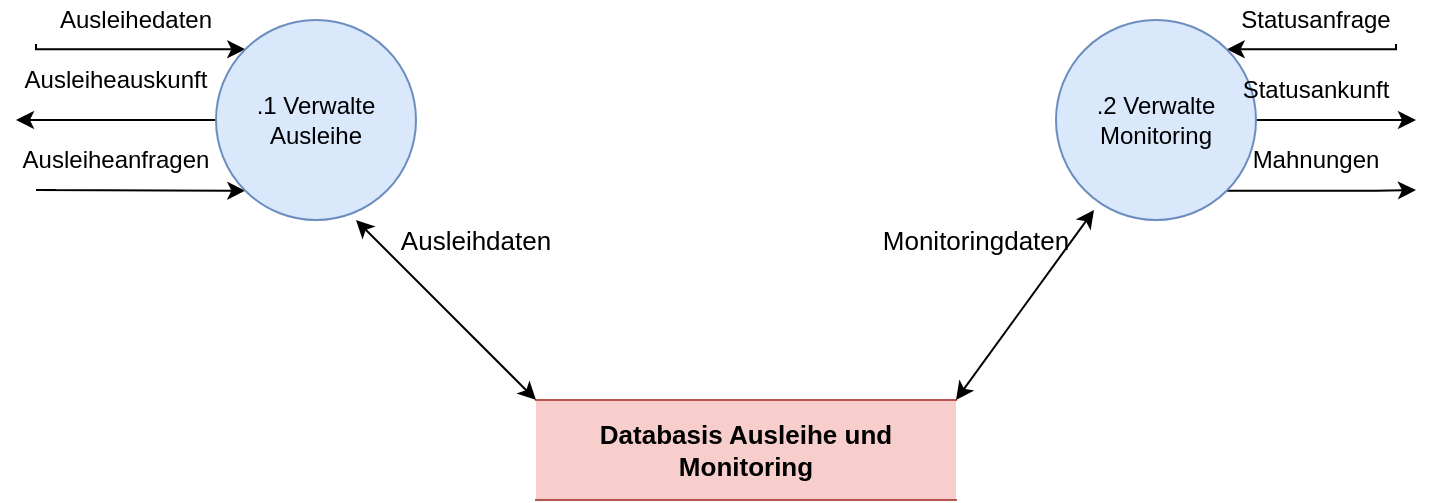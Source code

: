 <mxfile version="12.3.4" type="device" pages="1"><diagram id="ftGw2Dn0N8gDGnhqMCYZ" name="Page-1"><mxGraphModel dx="1357" dy="739" grid="1" gridSize="10" guides="1" tooltips="1" connect="1" arrows="1" fold="1" page="1" pageScale="1" pageWidth="827" pageHeight="1169" math="0" shadow="0"><root><mxCell id="0"/><mxCell id="1" parent="0"/><mxCell id="b46uMhVCe2Ji58VuYwTW-3" style="edgeStyle=orthogonalEdgeStyle;rounded=0;orthogonalLoop=1;jettySize=auto;html=1;exitX=0;exitY=0;exitDx=0;exitDy=0;entryX=0;entryY=0;entryDx=0;entryDy=0;" parent="1" target="b46uMhVCe2Ji58VuYwTW-1" edge="1"><mxGeometry relative="1" as="geometry"><mxPoint x="60" y="52" as="sourcePoint"/><Array as="points"><mxPoint x="60" y="55"/></Array></mxGeometry></mxCell><mxCell id="b46uMhVCe2Ji58VuYwTW-4" style="edgeStyle=orthogonalEdgeStyle;rounded=0;orthogonalLoop=1;jettySize=auto;html=1;exitX=0;exitY=0.5;exitDx=0;exitDy=0;" parent="1" source="b46uMhVCe2Ji58VuYwTW-1" edge="1"><mxGeometry relative="1" as="geometry"><mxPoint x="50" y="90" as="targetPoint"/><Array as="points"><mxPoint x="60" y="90"/></Array></mxGeometry></mxCell><mxCell id="b46uMhVCe2Ji58VuYwTW-5" style="edgeStyle=orthogonalEdgeStyle;rounded=0;orthogonalLoop=1;jettySize=auto;html=1;entryX=0;entryY=1;entryDx=0;entryDy=0;" parent="1" target="b46uMhVCe2Ji58VuYwTW-1" edge="1"><mxGeometry relative="1" as="geometry"><mxPoint x="70" y="125" as="sourcePoint"/><Array as="points"><mxPoint x="60" y="125"/></Array></mxGeometry></mxCell><mxCell id="b46uMhVCe2Ji58VuYwTW-1" value=".1 Verwalte Ausleihe" style="ellipse;whiteSpace=wrap;html=1;aspect=fixed;fillColor=#dae8fc;strokeColor=#6c8ebf;" parent="1" vertex="1"><mxGeometry x="150" y="40" width="100" height="100" as="geometry"/></mxCell><mxCell id="b46uMhVCe2Ji58VuYwTW-11" style="edgeStyle=orthogonalEdgeStyle;rounded=0;orthogonalLoop=1;jettySize=auto;html=1;exitX=1;exitY=0;exitDx=0;exitDy=0;entryX=1;entryY=0;entryDx=0;entryDy=0;" parent="1" target="b46uMhVCe2Ji58VuYwTW-2" edge="1"><mxGeometry relative="1" as="geometry"><mxPoint x="740" y="52" as="sourcePoint"/><Array as="points"><mxPoint x="740" y="55"/></Array></mxGeometry></mxCell><mxCell id="b46uMhVCe2Ji58VuYwTW-12" style="edgeStyle=orthogonalEdgeStyle;rounded=0;orthogonalLoop=1;jettySize=auto;html=1;exitX=1;exitY=0.5;exitDx=0;exitDy=0;" parent="1" source="b46uMhVCe2Ji58VuYwTW-2" edge="1"><mxGeometry relative="1" as="geometry"><mxPoint x="750" y="90" as="targetPoint"/><Array as="points"><mxPoint x="740" y="90"/></Array></mxGeometry></mxCell><mxCell id="b46uMhVCe2Ji58VuYwTW-13" style="edgeStyle=orthogonalEdgeStyle;rounded=0;orthogonalLoop=1;jettySize=auto;html=1;exitX=1;exitY=1;exitDx=0;exitDy=0;" parent="1" source="b46uMhVCe2Ji58VuYwTW-2" edge="1"><mxGeometry relative="1" as="geometry"><mxPoint x="750" y="125" as="targetPoint"/><Array as="points"><mxPoint x="730" y="125"/><mxPoint x="730" y="125"/></Array></mxGeometry></mxCell><mxCell id="b46uMhVCe2Ji58VuYwTW-2" value=".2 Verwalte Monitoring" style="ellipse;whiteSpace=wrap;html=1;aspect=fixed;fillColor=#dae8fc;strokeColor=#6c8ebf;" parent="1" vertex="1"><mxGeometry x="570" y="40" width="100" height="100" as="geometry"/></mxCell><mxCell id="b46uMhVCe2Ji58VuYwTW-6" value="Ausleihedaten" style="text;html=1;strokeColor=none;fillColor=none;align=center;verticalAlign=middle;whiteSpace=wrap;rounded=0;" parent="1" vertex="1"><mxGeometry x="90" y="30" width="40" height="20" as="geometry"/></mxCell><mxCell id="b46uMhVCe2Ji58VuYwTW-7" value="Ausleiheauskunft" style="text;html=1;strokeColor=none;fillColor=none;align=center;verticalAlign=middle;whiteSpace=wrap;rounded=0;" parent="1" vertex="1"><mxGeometry x="80" y="60" width="40" height="20" as="geometry"/></mxCell><mxCell id="b46uMhVCe2Ji58VuYwTW-8" value="Ausleiheanfragen&lt;br&gt;" style="text;html=1;strokeColor=none;fillColor=none;align=center;verticalAlign=middle;whiteSpace=wrap;rounded=0;" parent="1" vertex="1"><mxGeometry x="80" y="100" width="40" height="20" as="geometry"/></mxCell><mxCell id="b46uMhVCe2Ji58VuYwTW-14" value="Statusanfrage" style="text;html=1;strokeColor=none;fillColor=none;align=center;verticalAlign=middle;whiteSpace=wrap;rounded=0;" parent="1" vertex="1"><mxGeometry x="680" y="30" width="40" height="20" as="geometry"/></mxCell><mxCell id="b46uMhVCe2Ji58VuYwTW-15" value="Statusankunft" style="text;html=1;strokeColor=none;fillColor=none;align=center;verticalAlign=middle;whiteSpace=wrap;rounded=0;" parent="1" vertex="1"><mxGeometry x="680" y="65" width="40" height="20" as="geometry"/></mxCell><mxCell id="b46uMhVCe2Ji58VuYwTW-16" value="Mahnungen" style="text;html=1;strokeColor=none;fillColor=none;align=center;verticalAlign=middle;whiteSpace=wrap;rounded=0;" parent="1" vertex="1"><mxGeometry x="680" y="100" width="40" height="20" as="geometry"/></mxCell><mxCell id="b46uMhVCe2Ji58VuYwTW-19" value="Databasis Ausleihe und Monitoring" style="shape=partialRectangle;whiteSpace=wrap;html=1;left=0;right=0;fillColor=#f8cecc;fontSize=13;fontStyle=1;strokeColor=#b85450;" parent="1" vertex="1"><mxGeometry x="310" y="230" width="210" height="50" as="geometry"/></mxCell><mxCell id="b46uMhVCe2Ji58VuYwTW-21" value="" style="endArrow=classic;startArrow=classic;html=1;exitX=0;exitY=0;exitDx=0;exitDy=0;" parent="1" source="b46uMhVCe2Ji58VuYwTW-19" edge="1"><mxGeometry width="50" height="50" relative="1" as="geometry"><mxPoint x="150" y="170" as="sourcePoint"/><mxPoint x="220" y="140" as="targetPoint"/><Array as="points"><mxPoint x="220" y="140"/></Array></mxGeometry></mxCell><mxCell id="b46uMhVCe2Ji58VuYwTW-23" value="Ausleihdaten" style="text;html=1;strokeColor=none;fillColor=none;align=center;verticalAlign=middle;whiteSpace=wrap;rounded=0;fontSize=13;" parent="1" vertex="1"><mxGeometry x="260" y="140" width="40" height="20" as="geometry"/></mxCell><mxCell id="b46uMhVCe2Ji58VuYwTW-24" value="Monitoringdaten" style="text;html=1;strokeColor=none;fillColor=none;align=center;verticalAlign=middle;whiteSpace=wrap;rounded=0;fontSize=13;" parent="1" vertex="1"><mxGeometry x="510" y="140" width="40" height="20" as="geometry"/></mxCell><mxCell id="b46uMhVCe2Ji58VuYwTW-29" value="" style="endArrow=classic;startArrow=classic;html=1;fontSize=13;exitX=1;exitY=0;exitDx=0;exitDy=0;entryX=0.19;entryY=0.95;entryDx=0;entryDy=0;entryPerimeter=0;" parent="1" source="b46uMhVCe2Ji58VuYwTW-19" target="b46uMhVCe2Ji58VuYwTW-2" edge="1"><mxGeometry width="50" height="50" relative="1" as="geometry"><mxPoint x="550" y="170" as="sourcePoint"/><mxPoint x="580" y="140" as="targetPoint"/></mxGeometry></mxCell></root></mxGraphModel></diagram></mxfile>